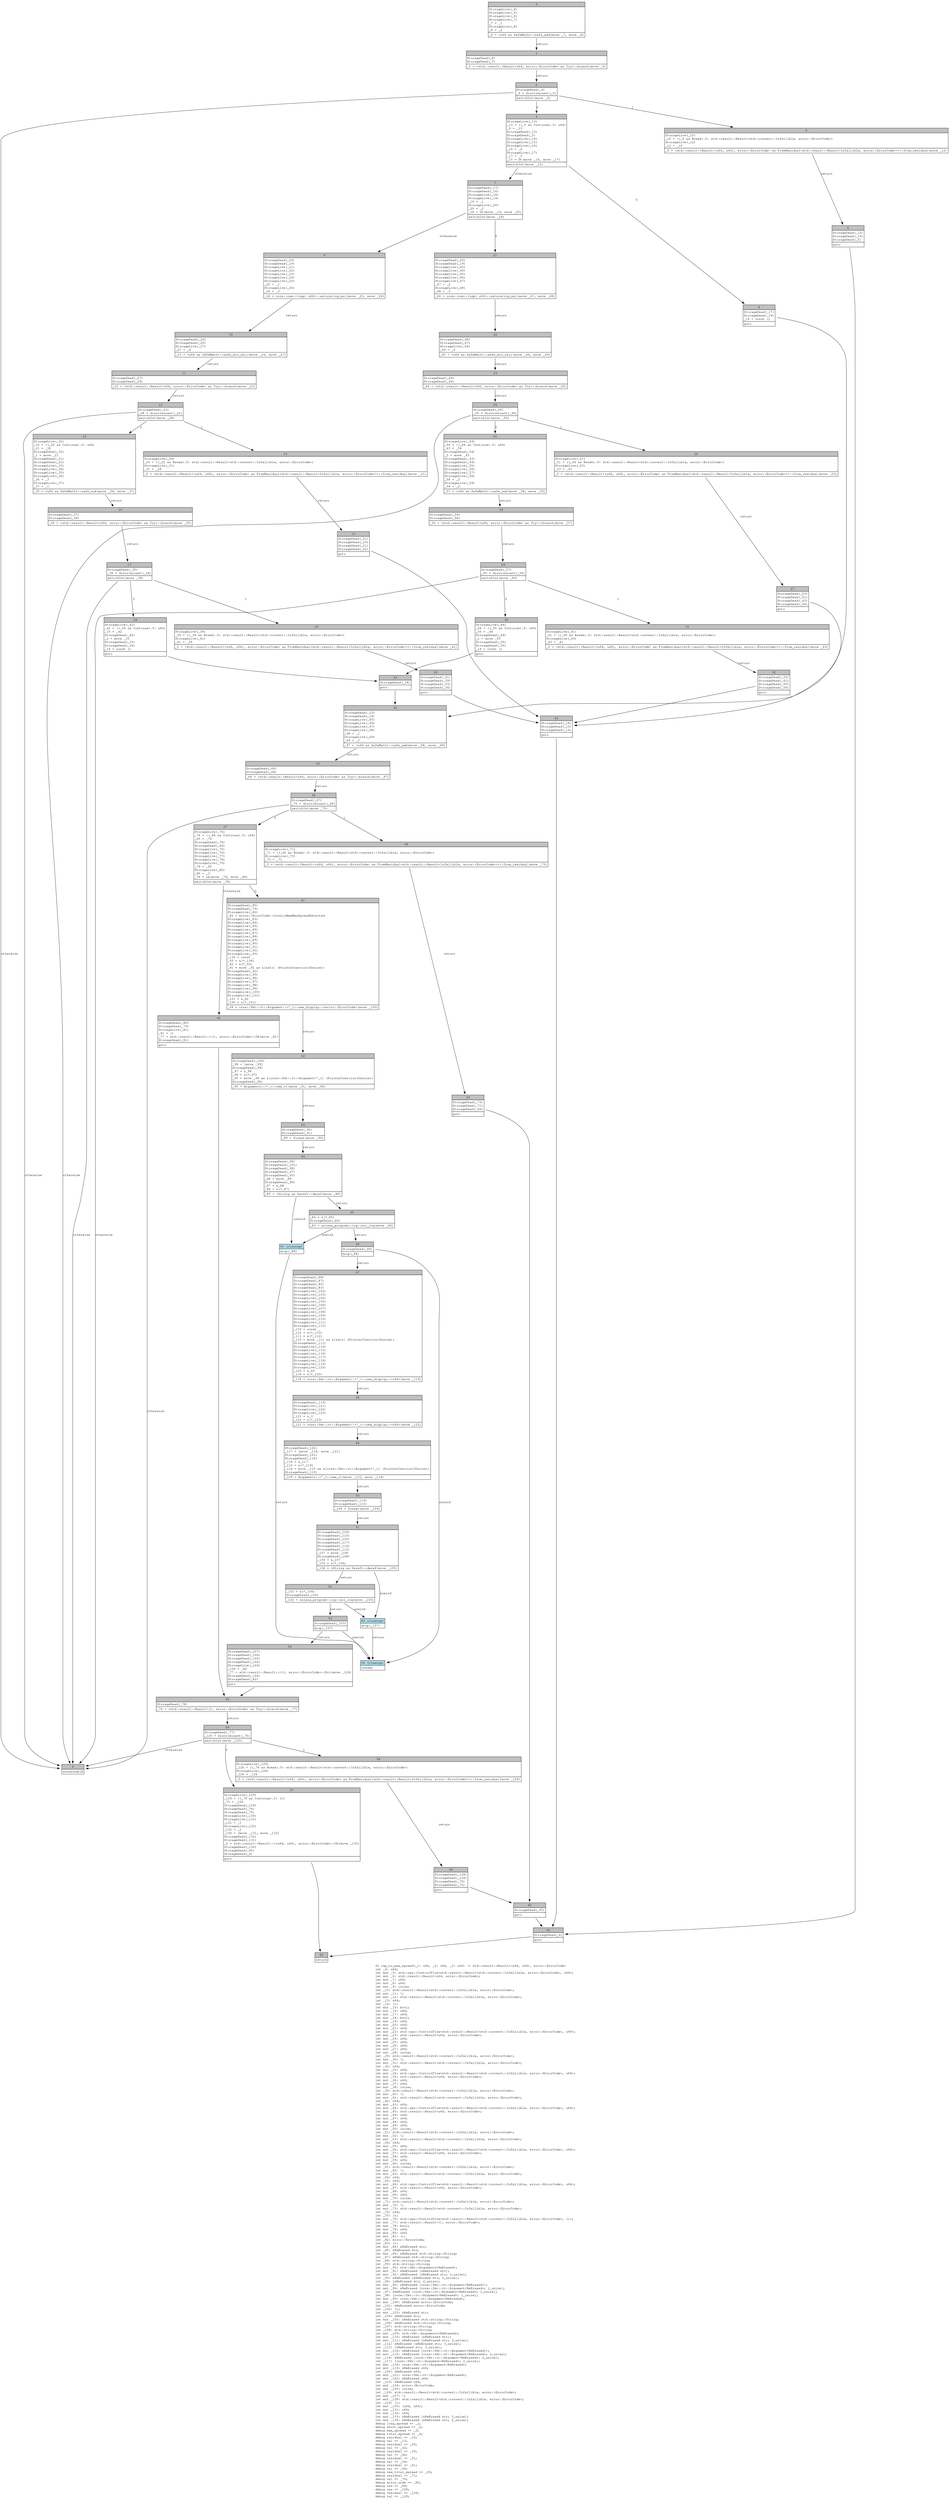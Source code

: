 digraph Mir_0_1866 {
    graph [fontname="Courier, monospace"];
    node [fontname="Courier, monospace"];
    edge [fontname="Courier, monospace"];
    label=<fn cap_to_max_spread(_1: u64, _2: u64, _3: u64) -&gt; std::result::Result&lt;(u64, u64), error::ErrorCode&gt;<br align="left"/>let _4: u64;<br align="left"/>let mut _5: std::ops::ControlFlow&lt;std::result::Result&lt;std::convert::Infallible, error::ErrorCode&gt;, u64&gt;;<br align="left"/>let mut _6: std::result::Result&lt;u64, error::ErrorCode&gt;;<br align="left"/>let mut _7: u64;<br align="left"/>let mut _8: u64;<br align="left"/>let mut _9: isize;<br align="left"/>let _10: std::result::Result&lt;std::convert::Infallible, error::ErrorCode&gt;;<br align="left"/>let mut _11: !;<br align="left"/>let mut _12: std::result::Result&lt;std::convert::Infallible, error::ErrorCode&gt;;<br align="left"/>let _13: u64;<br align="left"/>let _14: ();<br align="left"/>let mut _15: bool;<br align="left"/>let mut _16: u64;<br align="left"/>let mut _17: u64;<br align="left"/>let mut _18: bool;<br align="left"/>let mut _19: u64;<br align="left"/>let mut _20: u64;<br align="left"/>let mut _21: u64;<br align="left"/>let mut _22: std::ops::ControlFlow&lt;std::result::Result&lt;std::convert::Infallible, error::ErrorCode&gt;, u64&gt;;<br align="left"/>let mut _23: std::result::Result&lt;u64, error::ErrorCode&gt;;<br align="left"/>let mut _24: u64;<br align="left"/>let mut _25: u64;<br align="left"/>let mut _26: u64;<br align="left"/>let mut _27: u64;<br align="left"/>let mut _28: isize;<br align="left"/>let _29: std::result::Result&lt;std::convert::Infallible, error::ErrorCode&gt;;<br align="left"/>let mut _30: !;<br align="left"/>let mut _31: std::result::Result&lt;std::convert::Infallible, error::ErrorCode&gt;;<br align="left"/>let _32: u64;<br align="left"/>let mut _33: u64;<br align="left"/>let mut _34: std::ops::ControlFlow&lt;std::result::Result&lt;std::convert::Infallible, error::ErrorCode&gt;, u64&gt;;<br align="left"/>let mut _35: std::result::Result&lt;u64, error::ErrorCode&gt;;<br align="left"/>let mut _36: u64;<br align="left"/>let mut _37: u64;<br align="left"/>let mut _38: isize;<br align="left"/>let _39: std::result::Result&lt;std::convert::Infallible, error::ErrorCode&gt;;<br align="left"/>let mut _40: !;<br align="left"/>let mut _41: std::result::Result&lt;std::convert::Infallible, error::ErrorCode&gt;;<br align="left"/>let _42: u64;<br align="left"/>let mut _43: u64;<br align="left"/>let mut _44: std::ops::ControlFlow&lt;std::result::Result&lt;std::convert::Infallible, error::ErrorCode&gt;, u64&gt;;<br align="left"/>let mut _45: std::result::Result&lt;u64, error::ErrorCode&gt;;<br align="left"/>let mut _46: u64;<br align="left"/>let mut _47: u64;<br align="left"/>let mut _48: u64;<br align="left"/>let mut _49: u64;<br align="left"/>let mut _50: isize;<br align="left"/>let _51: std::result::Result&lt;std::convert::Infallible, error::ErrorCode&gt;;<br align="left"/>let mut _52: !;<br align="left"/>let mut _53: std::result::Result&lt;std::convert::Infallible, error::ErrorCode&gt;;<br align="left"/>let _54: u64;<br align="left"/>let mut _55: u64;<br align="left"/>let mut _56: std::ops::ControlFlow&lt;std::result::Result&lt;std::convert::Infallible, error::ErrorCode&gt;, u64&gt;;<br align="left"/>let mut _57: std::result::Result&lt;u64, error::ErrorCode&gt;;<br align="left"/>let mut _58: u64;<br align="left"/>let mut _59: u64;<br align="left"/>let mut _60: isize;<br align="left"/>let _61: std::result::Result&lt;std::convert::Infallible, error::ErrorCode&gt;;<br align="left"/>let mut _62: !;<br align="left"/>let mut _63: std::result::Result&lt;std::convert::Infallible, error::ErrorCode&gt;;<br align="left"/>let _64: u64;<br align="left"/>let _65: u64;<br align="left"/>let mut _66: std::ops::ControlFlow&lt;std::result::Result&lt;std::convert::Infallible, error::ErrorCode&gt;, u64&gt;;<br align="left"/>let mut _67: std::result::Result&lt;u64, error::ErrorCode&gt;;<br align="left"/>let mut _68: u64;<br align="left"/>let mut _69: u64;<br align="left"/>let mut _70: isize;<br align="left"/>let _71: std::result::Result&lt;std::convert::Infallible, error::ErrorCode&gt;;<br align="left"/>let mut _72: !;<br align="left"/>let mut _73: std::result::Result&lt;std::convert::Infallible, error::ErrorCode&gt;;<br align="left"/>let _74: u64;<br align="left"/>let _75: ();<br align="left"/>let mut _76: std::ops::ControlFlow&lt;std::result::Result&lt;std::convert::Infallible, error::ErrorCode&gt;, ()&gt;;<br align="left"/>let mut _77: std::result::Result&lt;(), error::ErrorCode&gt;;<br align="left"/>let mut _78: bool;<br align="left"/>let mut _79: u64;<br align="left"/>let mut _80: u64;<br align="left"/>let mut _81: ();<br align="left"/>let _82: error::ErrorCode;<br align="left"/>let _83: ();<br align="left"/>let mut _84: &amp;ReErased str;<br align="left"/>let _85: &amp;ReErased str;<br align="left"/>let mut _86: &amp;ReErased std::string::String;<br align="left"/>let _87: &amp;ReErased std::string::String;<br align="left"/>let _88: std::string::String;<br align="left"/>let _89: std::string::String;<br align="left"/>let mut _90: std::fmt::Arguments&lt;ReErased&gt;;<br align="left"/>let mut _91: &amp;ReErased [&amp;ReErased str];<br align="left"/>let mut _92: &amp;ReErased [&amp;ReErased str; 2_usize];<br align="left"/>let _93: &amp;ReErased [&amp;ReErased str; 2_usize];<br align="left"/>let _94: [&amp;ReErased str; 2_usize];<br align="left"/>let mut _95: &amp;ReErased [core::fmt::rt::Argument&lt;ReErased&gt;];<br align="left"/>let mut _96: &amp;ReErased [core::fmt::rt::Argument&lt;ReErased&gt;; 1_usize];<br align="left"/>let _97: &amp;ReErased [core::fmt::rt::Argument&lt;ReErased&gt;; 1_usize];<br align="left"/>let _98: [core::fmt::rt::Argument&lt;ReErased&gt;; 1_usize];<br align="left"/>let mut _99: core::fmt::rt::Argument&lt;ReErased&gt;;<br align="left"/>let mut _100: &amp;ReErased error::ErrorCode;<br align="left"/>let _101: &amp;ReErased error::ErrorCode;<br align="left"/>let _102: ();<br align="left"/>let mut _103: &amp;ReErased str;<br align="left"/>let _104: &amp;ReErased str;<br align="left"/>let mut _105: &amp;ReErased std::string::String;<br align="left"/>let _106: &amp;ReErased std::string::String;<br align="left"/>let _107: std::string::String;<br align="left"/>let _108: std::string::String;<br align="left"/>let mut _109: std::fmt::Arguments&lt;ReErased&gt;;<br align="left"/>let mut _110: &amp;ReErased [&amp;ReErased str];<br align="left"/>let mut _111: &amp;ReErased [&amp;ReErased str; 3_usize];<br align="left"/>let _112: &amp;ReErased [&amp;ReErased str; 3_usize];<br align="left"/>let _113: [&amp;ReErased str; 3_usize];<br align="left"/>let mut _114: &amp;ReErased [core::fmt::rt::Argument&lt;ReErased&gt;];<br align="left"/>let mut _115: &amp;ReErased [core::fmt::rt::Argument&lt;ReErased&gt;; 2_usize];<br align="left"/>let _116: &amp;ReErased [core::fmt::rt::Argument&lt;ReErased&gt;; 2_usize];<br align="left"/>let _117: [core::fmt::rt::Argument&lt;ReErased&gt;; 2_usize];<br align="left"/>let mut _118: core::fmt::rt::Argument&lt;ReErased&gt;;<br align="left"/>let mut _119: &amp;ReErased u64;<br align="left"/>let _120: &amp;ReErased u64;<br align="left"/>let mut _121: core::fmt::rt::Argument&lt;ReErased&gt;;<br align="left"/>let mut _122: &amp;ReErased u64;<br align="left"/>let _123: &amp;ReErased u64;<br align="left"/>let mut _124: error::ErrorCode;<br align="left"/>let mut _125: isize;<br align="left"/>let _126: std::result::Result&lt;std::convert::Infallible, error::ErrorCode&gt;;<br align="left"/>let mut _127: !;<br align="left"/>let mut _128: std::result::Result&lt;std::convert::Infallible, error::ErrorCode&gt;;<br align="left"/>let _129: ();<br align="left"/>let mut _130: (u64, u64);<br align="left"/>let mut _131: u64;<br align="left"/>let mut _132: u64;<br align="left"/>let mut _133: &amp;ReErased [&amp;ReErased str; 3_usize];<br align="left"/>let mut _134: &amp;ReErased [&amp;ReErased str; 2_usize];<br align="left"/>debug long_spread =&gt; _1;<br align="left"/>debug short_spread =&gt; _2;<br align="left"/>debug max_spread =&gt; _3;<br align="left"/>debug total_spread =&gt; _4;<br align="left"/>debug residual =&gt; _10;<br align="left"/>debug val =&gt; _13;<br align="left"/>debug residual =&gt; _29;<br align="left"/>debug val =&gt; _32;<br align="left"/>debug residual =&gt; _39;<br align="left"/>debug val =&gt; _42;<br align="left"/>debug residual =&gt; _51;<br align="left"/>debug val =&gt; _54;<br align="left"/>debug residual =&gt; _61;<br align="left"/>debug val =&gt; _64;<br align="left"/>debug new_total_spread =&gt; _65;<br align="left"/>debug residual =&gt; _71;<br align="left"/>debug val =&gt; _74;<br align="left"/>debug error_code =&gt; _82;<br align="left"/>debug res =&gt; _89;<br align="left"/>debug res =&gt; _108;<br align="left"/>debug residual =&gt; _126;<br align="left"/>debug val =&gt; _129;<br align="left"/>>;
    bb0__0_1866 [shape="none", label=<<table border="0" cellborder="1" cellspacing="0"><tr><td bgcolor="gray" align="center" colspan="1">0</td></tr><tr><td align="left" balign="left">StorageLive(_4)<br/>StorageLive(_5)<br/>StorageLive(_6)<br/>StorageLive(_7)<br/>_7 = _1<br/>StorageLive(_8)<br/>_8 = _2<br/></td></tr><tr><td align="left">_6 = &lt;u64 as SafeMath&gt;::safe_add(move _7, move _8)</td></tr></table>>];
    bb1__0_1866 [shape="none", label=<<table border="0" cellborder="1" cellspacing="0"><tr><td bgcolor="gray" align="center" colspan="1">1</td></tr><tr><td align="left" balign="left">StorageDead(_8)<br/>StorageDead(_7)<br/></td></tr><tr><td align="left">_5 = &lt;std::result::Result&lt;u64, error::ErrorCode&gt; as Try&gt;::branch(move _6)</td></tr></table>>];
    bb2__0_1866 [shape="none", label=<<table border="0" cellborder="1" cellspacing="0"><tr><td bgcolor="gray" align="center" colspan="1">2</td></tr><tr><td align="left" balign="left">StorageDead(_6)<br/>_9 = discriminant(_5)<br/></td></tr><tr><td align="left">switchInt(move _9)</td></tr></table>>];
    bb3__0_1866 [shape="none", label=<<table border="0" cellborder="1" cellspacing="0"><tr><td bgcolor="gray" align="center" colspan="1">3</td></tr><tr><td align="left" balign="left">StorageLive(_13)<br/>_13 = ((_5 as Continue).0: u64)<br/>_4 = _13<br/>StorageDead(_13)<br/>StorageDead(_5)<br/>StorageLive(_14)<br/>StorageLive(_15)<br/>StorageLive(_16)<br/>_16 = _4<br/>StorageLive(_17)<br/>_17 = _3<br/>_15 = Gt(move _16, move _17)<br/></td></tr><tr><td align="left">switchInt(move _15)</td></tr></table>>];
    bb4__0_1866 [shape="none", label=<<table border="0" cellborder="1" cellspacing="0"><tr><td bgcolor="gray" align="center" colspan="1">4</td></tr><tr><td align="left">unreachable</td></tr></table>>];
    bb5__0_1866 [shape="none", label=<<table border="0" cellborder="1" cellspacing="0"><tr><td bgcolor="gray" align="center" colspan="1">5</td></tr><tr><td align="left" balign="left">StorageLive(_10)<br/>_10 = ((_5 as Break).0: std::result::Result&lt;std::convert::Infallible, error::ErrorCode&gt;)<br/>StorageLive(_12)<br/>_12 = _10<br/></td></tr><tr><td align="left">_0 = &lt;std::result::Result&lt;(u64, u64), error::ErrorCode&gt; as FromResidual&lt;std::result::Result&lt;Infallible, error::ErrorCode&gt;&gt;&gt;::from_residual(move _12)</td></tr></table>>];
    bb6__0_1866 [shape="none", label=<<table border="0" cellborder="1" cellspacing="0"><tr><td bgcolor="gray" align="center" colspan="1">6</td></tr><tr><td align="left" balign="left">StorageDead(_12)<br/>StorageDead(_10)<br/>StorageDead(_5)<br/></td></tr><tr><td align="left">goto</td></tr></table>>];
    bb7__0_1866 [shape="none", label=<<table border="0" cellborder="1" cellspacing="0"><tr><td bgcolor="gray" align="center" colspan="1">7</td></tr><tr><td align="left" balign="left">StorageDead(_17)<br/>StorageDead(_16)<br/>StorageLive(_18)<br/>StorageLive(_19)<br/>_19 = _1<br/>StorageLive(_20)<br/>_20 = _2<br/>_18 = Gt(move _19, move _20)<br/></td></tr><tr><td align="left">switchInt(move _18)</td></tr></table>>];
    bb8__0_1866 [shape="none", label=<<table border="0" cellborder="1" cellspacing="0"><tr><td bgcolor="gray" align="center" colspan="1">8</td></tr><tr><td align="left" balign="left">StorageDead(_17)<br/>StorageDead(_16)<br/>_14 = const ()<br/></td></tr><tr><td align="left">goto</td></tr></table>>];
    bb9__0_1866 [shape="none", label=<<table border="0" cellborder="1" cellspacing="0"><tr><td bgcolor="gray" align="center" colspan="1">9</td></tr><tr><td align="left" balign="left">StorageDead(_20)<br/>StorageDead(_19)<br/>StorageLive(_21)<br/>StorageLive(_22)<br/>StorageLive(_23)<br/>StorageLive(_24)<br/>StorageLive(_25)<br/>_25 = _1<br/>StorageLive(_26)<br/>_26 = _3<br/></td></tr><tr><td align="left">_24 = core::num::&lt;impl u64&gt;::saturating_mul(move _25, move _26)</td></tr></table>>];
    bb10__0_1866 [shape="none", label=<<table border="0" cellborder="1" cellspacing="0"><tr><td bgcolor="gray" align="center" colspan="1">10</td></tr><tr><td align="left" balign="left">StorageDead(_26)<br/>StorageDead(_25)<br/>StorageLive(_27)<br/>_27 = _4<br/></td></tr><tr><td align="left">_23 = &lt;u64 as SafeMath&gt;::safe_div_ceil(move _24, move _27)</td></tr></table>>];
    bb11__0_1866 [shape="none", label=<<table border="0" cellborder="1" cellspacing="0"><tr><td bgcolor="gray" align="center" colspan="1">11</td></tr><tr><td align="left" balign="left">StorageDead(_27)<br/>StorageDead(_24)<br/></td></tr><tr><td align="left">_22 = &lt;std::result::Result&lt;u64, error::ErrorCode&gt; as Try&gt;::branch(move _23)</td></tr></table>>];
    bb12__0_1866 [shape="none", label=<<table border="0" cellborder="1" cellspacing="0"><tr><td bgcolor="gray" align="center" colspan="1">12</td></tr><tr><td align="left" balign="left">StorageDead(_23)<br/>_28 = discriminant(_22)<br/></td></tr><tr><td align="left">switchInt(move _28)</td></tr></table>>];
    bb13__0_1866 [shape="none", label=<<table border="0" cellborder="1" cellspacing="0"><tr><td bgcolor="gray" align="center" colspan="1">13</td></tr><tr><td align="left" balign="left">StorageLive(_32)<br/>_32 = ((_22 as Continue).0: u64)<br/>_21 = _32<br/>StorageDead(_32)<br/>_1 = move _21<br/>StorageDead(_21)<br/>StorageDead(_22)<br/>StorageLive(_33)<br/>StorageLive(_34)<br/>StorageLive(_35)<br/>StorageLive(_36)<br/>_36 = _3<br/>StorageLive(_37)<br/>_37 = _1<br/></td></tr><tr><td align="left">_35 = &lt;u64 as SafeMath&gt;::safe_sub(move _36, move _37)</td></tr></table>>];
    bb14__0_1866 [shape="none", label=<<table border="0" cellborder="1" cellspacing="0"><tr><td bgcolor="gray" align="center" colspan="1">14</td></tr><tr><td align="left" balign="left">StorageLive(_29)<br/>_29 = ((_22 as Break).0: std::result::Result&lt;std::convert::Infallible, error::ErrorCode&gt;)<br/>StorageLive(_31)<br/>_31 = _29<br/></td></tr><tr><td align="left">_0 = &lt;std::result::Result&lt;(u64, u64), error::ErrorCode&gt; as FromResidual&lt;std::result::Result&lt;Infallible, error::ErrorCode&gt;&gt;&gt;::from_residual(move _31)</td></tr></table>>];
    bb15__0_1866 [shape="none", label=<<table border="0" cellborder="1" cellspacing="0"><tr><td bgcolor="gray" align="center" colspan="1">15</td></tr><tr><td align="left" balign="left">StorageDead(_31)<br/>StorageDead(_29)<br/>StorageDead(_21)<br/>StorageDead(_22)<br/></td></tr><tr><td align="left">goto</td></tr></table>>];
    bb16__0_1866 [shape="none", label=<<table border="0" cellborder="1" cellspacing="0"><tr><td bgcolor="gray" align="center" colspan="1">16</td></tr><tr><td align="left" balign="left">StorageDead(_37)<br/>StorageDead(_36)<br/></td></tr><tr><td align="left">_34 = &lt;std::result::Result&lt;u64, error::ErrorCode&gt; as Try&gt;::branch(move _35)</td></tr></table>>];
    bb17__0_1866 [shape="none", label=<<table border="0" cellborder="1" cellspacing="0"><tr><td bgcolor="gray" align="center" colspan="1">17</td></tr><tr><td align="left" balign="left">StorageDead(_35)<br/>_38 = discriminant(_34)<br/></td></tr><tr><td align="left">switchInt(move _38)</td></tr></table>>];
    bb18__0_1866 [shape="none", label=<<table border="0" cellborder="1" cellspacing="0"><tr><td bgcolor="gray" align="center" colspan="1">18</td></tr><tr><td align="left" balign="left">StorageLive(_42)<br/>_42 = ((_34 as Continue).0: u64)<br/>_33 = _42<br/>StorageDead(_42)<br/>_2 = move _33<br/>StorageDead(_33)<br/>StorageDead(_34)<br/>_14 = const ()<br/></td></tr><tr><td align="left">goto</td></tr></table>>];
    bb19__0_1866 [shape="none", label=<<table border="0" cellborder="1" cellspacing="0"><tr><td bgcolor="gray" align="center" colspan="1">19</td></tr><tr><td align="left" balign="left">StorageLive(_39)<br/>_39 = ((_34 as Break).0: std::result::Result&lt;std::convert::Infallible, error::ErrorCode&gt;)<br/>StorageLive(_41)<br/>_41 = _39<br/></td></tr><tr><td align="left">_0 = &lt;std::result::Result&lt;(u64, u64), error::ErrorCode&gt; as FromResidual&lt;std::result::Result&lt;Infallible, error::ErrorCode&gt;&gt;&gt;::from_residual(move _41)</td></tr></table>>];
    bb20__0_1866 [shape="none", label=<<table border="0" cellborder="1" cellspacing="0"><tr><td bgcolor="gray" align="center" colspan="1">20</td></tr><tr><td align="left" balign="left">StorageDead(_41)<br/>StorageDead(_39)<br/>StorageDead(_33)<br/>StorageDead(_34)<br/></td></tr><tr><td align="left">goto</td></tr></table>>];
    bb21__0_1866 [shape="none", label=<<table border="0" cellborder="1" cellspacing="0"><tr><td bgcolor="gray" align="center" colspan="1">21</td></tr><tr><td align="left" balign="left">StorageDead(_20)<br/>StorageDead(_19)<br/>StorageLive(_43)<br/>StorageLive(_44)<br/>StorageLive(_45)<br/>StorageLive(_46)<br/>StorageLive(_47)<br/>_47 = _2<br/>StorageLive(_48)<br/>_48 = _3<br/></td></tr><tr><td align="left">_46 = core::num::&lt;impl u64&gt;::saturating_mul(move _47, move _48)</td></tr></table>>];
    bb22__0_1866 [shape="none", label=<<table border="0" cellborder="1" cellspacing="0"><tr><td bgcolor="gray" align="center" colspan="1">22</td></tr><tr><td align="left" balign="left">StorageDead(_48)<br/>StorageDead(_47)<br/>StorageLive(_49)<br/>_49 = _4<br/></td></tr><tr><td align="left">_45 = &lt;u64 as SafeMath&gt;::safe_div_ceil(move _46, move _49)</td></tr></table>>];
    bb23__0_1866 [shape="none", label=<<table border="0" cellborder="1" cellspacing="0"><tr><td bgcolor="gray" align="center" colspan="1">23</td></tr><tr><td align="left" balign="left">StorageDead(_49)<br/>StorageDead(_46)<br/></td></tr><tr><td align="left">_44 = &lt;std::result::Result&lt;u64, error::ErrorCode&gt; as Try&gt;::branch(move _45)</td></tr></table>>];
    bb24__0_1866 [shape="none", label=<<table border="0" cellborder="1" cellspacing="0"><tr><td bgcolor="gray" align="center" colspan="1">24</td></tr><tr><td align="left" balign="left">StorageDead(_45)<br/>_50 = discriminant(_44)<br/></td></tr><tr><td align="left">switchInt(move _50)</td></tr></table>>];
    bb25__0_1866 [shape="none", label=<<table border="0" cellborder="1" cellspacing="0"><tr><td bgcolor="gray" align="center" colspan="1">25</td></tr><tr><td align="left" balign="left">StorageLive(_54)<br/>_54 = ((_44 as Continue).0: u64)<br/>_43 = _54<br/>StorageDead(_54)<br/>_2 = move _43<br/>StorageDead(_43)<br/>StorageDead(_44)<br/>StorageLive(_55)<br/>StorageLive(_56)<br/>StorageLive(_57)<br/>StorageLive(_58)<br/>_58 = _3<br/>StorageLive(_59)<br/>_59 = _2<br/></td></tr><tr><td align="left">_57 = &lt;u64 as SafeMath&gt;::safe_sub(move _58, move _59)</td></tr></table>>];
    bb26__0_1866 [shape="none", label=<<table border="0" cellborder="1" cellspacing="0"><tr><td bgcolor="gray" align="center" colspan="1">26</td></tr><tr><td align="left" balign="left">StorageLive(_51)<br/>_51 = ((_44 as Break).0: std::result::Result&lt;std::convert::Infallible, error::ErrorCode&gt;)<br/>StorageLive(_53)<br/>_53 = _51<br/></td></tr><tr><td align="left">_0 = &lt;std::result::Result&lt;(u64, u64), error::ErrorCode&gt; as FromResidual&lt;std::result::Result&lt;Infallible, error::ErrorCode&gt;&gt;&gt;::from_residual(move _53)</td></tr></table>>];
    bb27__0_1866 [shape="none", label=<<table border="0" cellborder="1" cellspacing="0"><tr><td bgcolor="gray" align="center" colspan="1">27</td></tr><tr><td align="left" balign="left">StorageDead(_53)<br/>StorageDead(_51)<br/>StorageDead(_43)<br/>StorageDead(_44)<br/></td></tr><tr><td align="left">goto</td></tr></table>>];
    bb28__0_1866 [shape="none", label=<<table border="0" cellborder="1" cellspacing="0"><tr><td bgcolor="gray" align="center" colspan="1">28</td></tr><tr><td align="left" balign="left">StorageDead(_59)<br/>StorageDead(_58)<br/></td></tr><tr><td align="left">_56 = &lt;std::result::Result&lt;u64, error::ErrorCode&gt; as Try&gt;::branch(move _57)</td></tr></table>>];
    bb29__0_1866 [shape="none", label=<<table border="0" cellborder="1" cellspacing="0"><tr><td bgcolor="gray" align="center" colspan="1">29</td></tr><tr><td align="left" balign="left">StorageDead(_57)<br/>_60 = discriminant(_56)<br/></td></tr><tr><td align="left">switchInt(move _60)</td></tr></table>>];
    bb30__0_1866 [shape="none", label=<<table border="0" cellborder="1" cellspacing="0"><tr><td bgcolor="gray" align="center" colspan="1">30</td></tr><tr><td align="left" balign="left">StorageLive(_64)<br/>_64 = ((_56 as Continue).0: u64)<br/>_55 = _64<br/>StorageDead(_64)<br/>_1 = move _55<br/>StorageDead(_55)<br/>StorageDead(_56)<br/>_14 = const ()<br/></td></tr><tr><td align="left">goto</td></tr></table>>];
    bb31__0_1866 [shape="none", label=<<table border="0" cellborder="1" cellspacing="0"><tr><td bgcolor="gray" align="center" colspan="1">31</td></tr><tr><td align="left" balign="left">StorageLive(_61)<br/>_61 = ((_56 as Break).0: std::result::Result&lt;std::convert::Infallible, error::ErrorCode&gt;)<br/>StorageLive(_63)<br/>_63 = _61<br/></td></tr><tr><td align="left">_0 = &lt;std::result::Result&lt;(u64, u64), error::ErrorCode&gt; as FromResidual&lt;std::result::Result&lt;Infallible, error::ErrorCode&gt;&gt;&gt;::from_residual(move _63)</td></tr></table>>];
    bb32__0_1866 [shape="none", label=<<table border="0" cellborder="1" cellspacing="0"><tr><td bgcolor="gray" align="center" colspan="1">32</td></tr><tr><td align="left" balign="left">StorageDead(_63)<br/>StorageDead(_61)<br/>StorageDead(_55)<br/>StorageDead(_56)<br/></td></tr><tr><td align="left">goto</td></tr></table>>];
    bb33__0_1866 [shape="none", label=<<table border="0" cellborder="1" cellspacing="0"><tr><td bgcolor="gray" align="center" colspan="1">33</td></tr><tr><td align="left" balign="left">StorageDead(_18)<br/></td></tr><tr><td align="left">goto</td></tr></table>>];
    bb34__0_1866 [shape="none", label=<<table border="0" cellborder="1" cellspacing="0"><tr><td bgcolor="gray" align="center" colspan="1">34</td></tr><tr><td align="left" balign="left">StorageDead(_15)<br/>StorageDead(_14)<br/>StorageLive(_65)<br/>StorageLive(_66)<br/>StorageLive(_67)<br/>StorageLive(_68)<br/>_68 = _1<br/>StorageLive(_69)<br/>_69 = _2<br/></td></tr><tr><td align="left">_67 = &lt;u64 as SafeMath&gt;::safe_add(move _68, move _69)</td></tr></table>>];
    bb35__0_1866 [shape="none", label=<<table border="0" cellborder="1" cellspacing="0"><tr><td bgcolor="gray" align="center" colspan="1">35</td></tr><tr><td align="left" balign="left">StorageDead(_69)<br/>StorageDead(_68)<br/></td></tr><tr><td align="left">_66 = &lt;std::result::Result&lt;u64, error::ErrorCode&gt; as Try&gt;::branch(move _67)</td></tr></table>>];
    bb36__0_1866 [shape="none", label=<<table border="0" cellborder="1" cellspacing="0"><tr><td bgcolor="gray" align="center" colspan="1">36</td></tr><tr><td align="left" balign="left">StorageDead(_67)<br/>_70 = discriminant(_66)<br/></td></tr><tr><td align="left">switchInt(move _70)</td></tr></table>>];
    bb37__0_1866 [shape="none", label=<<table border="0" cellborder="1" cellspacing="0"><tr><td bgcolor="gray" align="center" colspan="1">37</td></tr><tr><td align="left" balign="left">StorageLive(_74)<br/>_74 = ((_66 as Continue).0: u64)<br/>_65 = _74<br/>StorageDead(_74)<br/>StorageDead(_66)<br/>StorageLive(_75)<br/>StorageLive(_76)<br/>StorageLive(_77)<br/>StorageLive(_78)<br/>StorageLive(_79)<br/>_79 = _65<br/>StorageLive(_80)<br/>_80 = _3<br/>_78 = Le(move _79, move _80)<br/></td></tr><tr><td align="left">switchInt(move _78)</td></tr></table>>];
    bb38__0_1866 [shape="none", label=<<table border="0" cellborder="1" cellspacing="0"><tr><td bgcolor="gray" align="center" colspan="1">38</td></tr><tr><td align="left" balign="left">StorageLive(_71)<br/>_71 = ((_66 as Break).0: std::result::Result&lt;std::convert::Infallible, error::ErrorCode&gt;)<br/>StorageLive(_73)<br/>_73 = _71<br/></td></tr><tr><td align="left">_0 = &lt;std::result::Result&lt;(u64, u64), error::ErrorCode&gt; as FromResidual&lt;std::result::Result&lt;Infallible, error::ErrorCode&gt;&gt;&gt;::from_residual(move _73)</td></tr></table>>];
    bb39__0_1866 [shape="none", label=<<table border="0" cellborder="1" cellspacing="0"><tr><td bgcolor="gray" align="center" colspan="1">39</td></tr><tr><td align="left" balign="left">StorageDead(_73)<br/>StorageDead(_71)<br/>StorageDead(_66)<br/></td></tr><tr><td align="left">goto</td></tr></table>>];
    bb40__0_1866 [shape="none", label=<<table border="0" cellborder="1" cellspacing="0"><tr><td bgcolor="gray" align="center" colspan="1">40</td></tr><tr><td align="left" balign="left">StorageDead(_80)<br/>StorageDead(_79)<br/>StorageLive(_81)<br/>_81 = ()<br/>_77 = std::result::Result::&lt;(), error::ErrorCode&gt;::Ok(move _81)<br/>StorageDead(_81)<br/></td></tr><tr><td align="left">goto</td></tr></table>>];
    bb41__0_1866 [shape="none", label=<<table border="0" cellborder="1" cellspacing="0"><tr><td bgcolor="gray" align="center" colspan="1">41</td></tr><tr><td align="left" balign="left">StorageDead(_80)<br/>StorageDead(_79)<br/>StorageLive(_82)<br/>_82 = error::ErrorCode::InvalidAmmMaxSpreadDetected<br/>StorageLive(_83)<br/>StorageLive(_84)<br/>StorageLive(_85)<br/>StorageLive(_86)<br/>StorageLive(_87)<br/>StorageLive(_88)<br/>StorageLive(_89)<br/>StorageLive(_90)<br/>StorageLive(_91)<br/>StorageLive(_92)<br/>StorageLive(_93)<br/>_134 = const _<br/>_93 = &amp;(*_134)<br/>_92 = &amp;(*_93)<br/>_91 = move _92 as &amp;[&amp;str] (PointerCoercion(Unsize))<br/>StorageDead(_92)<br/>StorageLive(_95)<br/>StorageLive(_96)<br/>StorageLive(_97)<br/>StorageLive(_98)<br/>StorageLive(_99)<br/>StorageLive(_100)<br/>StorageLive(_101)<br/>_101 = &amp;_82<br/>_100 = &amp;(*_101)<br/></td></tr><tr><td align="left">_99 = core::fmt::rt::Argument::&lt;'_&gt;::new_display::&lt;error::ErrorCode&gt;(move _100)</td></tr></table>>];
    bb42__0_1866 [shape="none", label=<<table border="0" cellborder="1" cellspacing="0"><tr><td bgcolor="gray" align="center" colspan="1">42</td></tr><tr><td align="left" balign="left">StorageDead(_100)<br/>_98 = [move _99]<br/>StorageDead(_99)<br/>_97 = &amp;_98<br/>_96 = &amp;(*_97)<br/>_95 = move _96 as &amp;[core::fmt::rt::Argument&lt;'_&gt;] (PointerCoercion(Unsize))<br/>StorageDead(_96)<br/></td></tr><tr><td align="left">_90 = Arguments::&lt;'_&gt;::new_v1(move _91, move _95)</td></tr></table>>];
    bb43__0_1866 [shape="none", label=<<table border="0" cellborder="1" cellspacing="0"><tr><td bgcolor="gray" align="center" colspan="1">43</td></tr><tr><td align="left" balign="left">StorageDead(_95)<br/>StorageDead(_91)<br/></td></tr><tr><td align="left">_89 = format(move _90)</td></tr></table>>];
    bb44__0_1866 [shape="none", label=<<table border="0" cellborder="1" cellspacing="0"><tr><td bgcolor="gray" align="center" colspan="1">44</td></tr><tr><td align="left" balign="left">StorageDead(_90)<br/>StorageDead(_101)<br/>StorageDead(_98)<br/>StorageDead(_97)<br/>StorageDead(_93)<br/>_88 = move _89<br/>StorageDead(_89)<br/>_87 = &amp;_88<br/>_86 = &amp;(*_87)<br/></td></tr><tr><td align="left">_85 = &lt;String as Deref&gt;::deref(move _86)</td></tr></table>>];
    bb45__0_1866 [shape="none", label=<<table border="0" cellborder="1" cellspacing="0"><tr><td bgcolor="gray" align="center" colspan="1">45</td></tr><tr><td align="left" balign="left">_84 = &amp;(*_85)<br/>StorageDead(_86)<br/></td></tr><tr><td align="left">_83 = solana_program::log::sol_log(move _84)</td></tr></table>>];
    bb46__0_1866 [shape="none", label=<<table border="0" cellborder="1" cellspacing="0"><tr><td bgcolor="gray" align="center" colspan="1">46</td></tr><tr><td align="left" balign="left">StorageDead(_84)<br/></td></tr><tr><td align="left">drop(_88)</td></tr></table>>];
    bb47__0_1866 [shape="none", label=<<table border="0" cellborder="1" cellspacing="0"><tr><td bgcolor="gray" align="center" colspan="1">47</td></tr><tr><td align="left" balign="left">StorageDead(_88)<br/>StorageDead(_87)<br/>StorageDead(_85)<br/>StorageDead(_83)<br/>StorageLive(_102)<br/>StorageLive(_103)<br/>StorageLive(_104)<br/>StorageLive(_105)<br/>StorageLive(_106)<br/>StorageLive(_107)<br/>StorageLive(_108)<br/>StorageLive(_109)<br/>StorageLive(_110)<br/>StorageLive(_111)<br/>StorageLive(_112)<br/>_133 = const _<br/>_112 = &amp;(*_133)<br/>_111 = &amp;(*_112)<br/>_110 = move _111 as &amp;[&amp;str] (PointerCoercion(Unsize))<br/>StorageDead(_111)<br/>StorageLive(_114)<br/>StorageLive(_115)<br/>StorageLive(_116)<br/>StorageLive(_117)<br/>StorageLive(_118)<br/>StorageLive(_119)<br/>StorageLive(_120)<br/>_120 = &amp;_65<br/>_119 = &amp;(*_120)<br/></td></tr><tr><td align="left">_118 = core::fmt::rt::Argument::&lt;'_&gt;::new_display::&lt;u64&gt;(move _119)</td></tr></table>>];
    bb48__0_1866 [shape="none", label=<<table border="0" cellborder="1" cellspacing="0"><tr><td bgcolor="gray" align="center" colspan="1">48</td></tr><tr><td align="left" balign="left">StorageDead(_119)<br/>StorageLive(_121)<br/>StorageLive(_122)<br/>StorageLive(_123)<br/>_123 = &amp;_3<br/>_122 = &amp;(*_123)<br/></td></tr><tr><td align="left">_121 = core::fmt::rt::Argument::&lt;'_&gt;::new_display::&lt;u64&gt;(move _122)</td></tr></table>>];
    bb49__0_1866 [shape="none", label=<<table border="0" cellborder="1" cellspacing="0"><tr><td bgcolor="gray" align="center" colspan="1">49</td></tr><tr><td align="left" balign="left">StorageDead(_122)<br/>_117 = [move _118, move _121]<br/>StorageDead(_121)<br/>StorageDead(_118)<br/>_116 = &amp;_117<br/>_115 = &amp;(*_116)<br/>_114 = move _115 as &amp;[core::fmt::rt::Argument&lt;'_&gt;] (PointerCoercion(Unsize))<br/>StorageDead(_115)<br/></td></tr><tr><td align="left">_109 = Arguments::&lt;'_&gt;::new_v1(move _110, move _114)</td></tr></table>>];
    bb50__0_1866 [shape="none", label=<<table border="0" cellborder="1" cellspacing="0"><tr><td bgcolor="gray" align="center" colspan="1">50</td></tr><tr><td align="left" balign="left">StorageDead(_114)<br/>StorageDead(_110)<br/></td></tr><tr><td align="left">_108 = format(move _109)</td></tr></table>>];
    bb51__0_1866 [shape="none", label=<<table border="0" cellborder="1" cellspacing="0"><tr><td bgcolor="gray" align="center" colspan="1">51</td></tr><tr><td align="left" balign="left">StorageDead(_109)<br/>StorageDead(_123)<br/>StorageDead(_120)<br/>StorageDead(_117)<br/>StorageDead(_116)<br/>StorageDead(_112)<br/>_107 = move _108<br/>StorageDead(_108)<br/>_106 = &amp;_107<br/>_105 = &amp;(*_106)<br/></td></tr><tr><td align="left">_104 = &lt;String as Deref&gt;::deref(move _105)</td></tr></table>>];
    bb52__0_1866 [shape="none", label=<<table border="0" cellborder="1" cellspacing="0"><tr><td bgcolor="gray" align="center" colspan="1">52</td></tr><tr><td align="left" balign="left">_103 = &amp;(*_104)<br/>StorageDead(_105)<br/></td></tr><tr><td align="left">_102 = solana_program::log::sol_log(move _103)</td></tr></table>>];
    bb53__0_1866 [shape="none", label=<<table border="0" cellborder="1" cellspacing="0"><tr><td bgcolor="gray" align="center" colspan="1">53</td></tr><tr><td align="left" balign="left">StorageDead(_103)<br/></td></tr><tr><td align="left">drop(_107)</td></tr></table>>];
    bb54__0_1866 [shape="none", label=<<table border="0" cellborder="1" cellspacing="0"><tr><td bgcolor="gray" align="center" colspan="1">54</td></tr><tr><td align="left" balign="left">StorageDead(_107)<br/>StorageDead(_106)<br/>StorageDead(_104)<br/>StorageDead(_102)<br/>StorageLive(_124)<br/>_124 = _82<br/>_77 = std::result::Result::&lt;(), error::ErrorCode&gt;::Err(move _124)<br/>StorageDead(_124)<br/>StorageDead(_82)<br/></td></tr><tr><td align="left">goto</td></tr></table>>];
    bb55__0_1866 [shape="none", label=<<table border="0" cellborder="1" cellspacing="0"><tr><td bgcolor="gray" align="center" colspan="1">55</td></tr><tr><td align="left" balign="left">StorageDead(_78)<br/></td></tr><tr><td align="left">_76 = &lt;std::result::Result&lt;(), error::ErrorCode&gt; as Try&gt;::branch(move _77)</td></tr></table>>];
    bb56__0_1866 [shape="none", label=<<table border="0" cellborder="1" cellspacing="0"><tr><td bgcolor="gray" align="center" colspan="1">56</td></tr><tr><td align="left" balign="left">StorageDead(_77)<br/>_125 = discriminant(_76)<br/></td></tr><tr><td align="left">switchInt(move _125)</td></tr></table>>];
    bb57__0_1866 [shape="none", label=<<table border="0" cellborder="1" cellspacing="0"><tr><td bgcolor="gray" align="center" colspan="1">57</td></tr><tr><td align="left" balign="left">StorageLive(_129)<br/>_129 = ((_76 as Continue).0: ())<br/>_75 = _129<br/>StorageDead(_129)<br/>StorageDead(_76)<br/>StorageDead(_75)<br/>StorageLive(_130)<br/>StorageLive(_131)<br/>_131 = _1<br/>StorageLive(_132)<br/>_132 = _2<br/>_130 = (move _131, move _132)<br/>StorageDead(_132)<br/>StorageDead(_131)<br/>_0 = std::result::Result::&lt;(u64, u64), error::ErrorCode&gt;::Ok(move _130)<br/>StorageDead(_130)<br/>StorageDead(_65)<br/>StorageDead(_4)<br/></td></tr><tr><td align="left">goto</td></tr></table>>];
    bb58__0_1866 [shape="none", label=<<table border="0" cellborder="1" cellspacing="0"><tr><td bgcolor="gray" align="center" colspan="1">58</td></tr><tr><td align="left" balign="left">StorageLive(_126)<br/>_126 = ((_76 as Break).0: std::result::Result&lt;std::convert::Infallible, error::ErrorCode&gt;)<br/>StorageLive(_128)<br/>_128 = _126<br/></td></tr><tr><td align="left">_0 = &lt;std::result::Result&lt;(u64, u64), error::ErrorCode&gt; as FromResidual&lt;std::result::Result&lt;Infallible, error::ErrorCode&gt;&gt;&gt;::from_residual(move _128)</td></tr></table>>];
    bb59__0_1866 [shape="none", label=<<table border="0" cellborder="1" cellspacing="0"><tr><td bgcolor="gray" align="center" colspan="1">59</td></tr><tr><td align="left" balign="left">StorageDead(_128)<br/>StorageDead(_126)<br/>StorageDead(_76)<br/>StorageDead(_75)<br/></td></tr><tr><td align="left">goto</td></tr></table>>];
    bb60__0_1866 [shape="none", label=<<table border="0" cellborder="1" cellspacing="0"><tr><td bgcolor="gray" align="center" colspan="1">60</td></tr><tr><td align="left" balign="left">StorageDead(_65)<br/></td></tr><tr><td align="left">goto</td></tr></table>>];
    bb61__0_1866 [shape="none", label=<<table border="0" cellborder="1" cellspacing="0"><tr><td bgcolor="gray" align="center" colspan="1">61</td></tr><tr><td align="left" balign="left">StorageDead(_18)<br/>StorageDead(_15)<br/>StorageDead(_14)<br/></td></tr><tr><td align="left">goto</td></tr></table>>];
    bb62__0_1866 [shape="none", label=<<table border="0" cellborder="1" cellspacing="0"><tr><td bgcolor="gray" align="center" colspan="1">62</td></tr><tr><td align="left" balign="left">StorageDead(_4)<br/></td></tr><tr><td align="left">goto</td></tr></table>>];
    bb63__0_1866 [shape="none", label=<<table border="0" cellborder="1" cellspacing="0"><tr><td bgcolor="gray" align="center" colspan="1">63</td></tr><tr><td align="left">return</td></tr></table>>];
    bb64__0_1866 [shape="none", label=<<table border="0" cellborder="1" cellspacing="0"><tr><td bgcolor="lightblue" align="center" colspan="1">64 (cleanup)</td></tr><tr><td align="left">drop(_107)</td></tr></table>>];
    bb65__0_1866 [shape="none", label=<<table border="0" cellborder="1" cellspacing="0"><tr><td bgcolor="lightblue" align="center" colspan="1">65 (cleanup)</td></tr><tr><td align="left">drop(_88)</td></tr></table>>];
    bb66__0_1866 [shape="none", label=<<table border="0" cellborder="1" cellspacing="0"><tr><td bgcolor="lightblue" align="center" colspan="1">66 (cleanup)</td></tr><tr><td align="left">resume</td></tr></table>>];
    bb0__0_1866 -> bb1__0_1866 [label="return"];
    bb1__0_1866 -> bb2__0_1866 [label="return"];
    bb2__0_1866 -> bb3__0_1866 [label="0"];
    bb2__0_1866 -> bb5__0_1866 [label="1"];
    bb2__0_1866 -> bb4__0_1866 [label="otherwise"];
    bb3__0_1866 -> bb8__0_1866 [label="0"];
    bb3__0_1866 -> bb7__0_1866 [label="otherwise"];
    bb5__0_1866 -> bb6__0_1866 [label="return"];
    bb6__0_1866 -> bb62__0_1866 [label=""];
    bb7__0_1866 -> bb21__0_1866 [label="0"];
    bb7__0_1866 -> bb9__0_1866 [label="otherwise"];
    bb8__0_1866 -> bb34__0_1866 [label=""];
    bb9__0_1866 -> bb10__0_1866 [label="return"];
    bb10__0_1866 -> bb11__0_1866 [label="return"];
    bb11__0_1866 -> bb12__0_1866 [label="return"];
    bb12__0_1866 -> bb13__0_1866 [label="0"];
    bb12__0_1866 -> bb14__0_1866 [label="1"];
    bb12__0_1866 -> bb4__0_1866 [label="otherwise"];
    bb13__0_1866 -> bb16__0_1866 [label="return"];
    bb14__0_1866 -> bb15__0_1866 [label="return"];
    bb15__0_1866 -> bb61__0_1866 [label=""];
    bb16__0_1866 -> bb17__0_1866 [label="return"];
    bb17__0_1866 -> bb18__0_1866 [label="0"];
    bb17__0_1866 -> bb19__0_1866 [label="1"];
    bb17__0_1866 -> bb4__0_1866 [label="otherwise"];
    bb18__0_1866 -> bb33__0_1866 [label=""];
    bb19__0_1866 -> bb20__0_1866 [label="return"];
    bb20__0_1866 -> bb61__0_1866 [label=""];
    bb21__0_1866 -> bb22__0_1866 [label="return"];
    bb22__0_1866 -> bb23__0_1866 [label="return"];
    bb23__0_1866 -> bb24__0_1866 [label="return"];
    bb24__0_1866 -> bb25__0_1866 [label="0"];
    bb24__0_1866 -> bb26__0_1866 [label="1"];
    bb24__0_1866 -> bb4__0_1866 [label="otherwise"];
    bb25__0_1866 -> bb28__0_1866 [label="return"];
    bb26__0_1866 -> bb27__0_1866 [label="return"];
    bb27__0_1866 -> bb61__0_1866 [label=""];
    bb28__0_1866 -> bb29__0_1866 [label="return"];
    bb29__0_1866 -> bb30__0_1866 [label="0"];
    bb29__0_1866 -> bb31__0_1866 [label="1"];
    bb29__0_1866 -> bb4__0_1866 [label="otherwise"];
    bb30__0_1866 -> bb33__0_1866 [label=""];
    bb31__0_1866 -> bb32__0_1866 [label="return"];
    bb32__0_1866 -> bb61__0_1866 [label=""];
    bb33__0_1866 -> bb34__0_1866 [label=""];
    bb34__0_1866 -> bb35__0_1866 [label="return"];
    bb35__0_1866 -> bb36__0_1866 [label="return"];
    bb36__0_1866 -> bb37__0_1866 [label="0"];
    bb36__0_1866 -> bb38__0_1866 [label="1"];
    bb36__0_1866 -> bb4__0_1866 [label="otherwise"];
    bb37__0_1866 -> bb41__0_1866 [label="0"];
    bb37__0_1866 -> bb40__0_1866 [label="otherwise"];
    bb38__0_1866 -> bb39__0_1866 [label="return"];
    bb39__0_1866 -> bb60__0_1866 [label=""];
    bb40__0_1866 -> bb55__0_1866 [label=""];
    bb41__0_1866 -> bb42__0_1866 [label="return"];
    bb42__0_1866 -> bb43__0_1866 [label="return"];
    bb43__0_1866 -> bb44__0_1866 [label="return"];
    bb44__0_1866 -> bb45__0_1866 [label="return"];
    bb44__0_1866 -> bb65__0_1866 [label="unwind"];
    bb45__0_1866 -> bb46__0_1866 [label="return"];
    bb45__0_1866 -> bb65__0_1866 [label="unwind"];
    bb46__0_1866 -> bb47__0_1866 [label="return"];
    bb46__0_1866 -> bb66__0_1866 [label="unwind"];
    bb47__0_1866 -> bb48__0_1866 [label="return"];
    bb48__0_1866 -> bb49__0_1866 [label="return"];
    bb49__0_1866 -> bb50__0_1866 [label="return"];
    bb50__0_1866 -> bb51__0_1866 [label="return"];
    bb51__0_1866 -> bb52__0_1866 [label="return"];
    bb51__0_1866 -> bb64__0_1866 [label="unwind"];
    bb52__0_1866 -> bb53__0_1866 [label="return"];
    bb52__0_1866 -> bb64__0_1866 [label="unwind"];
    bb53__0_1866 -> bb54__0_1866 [label="return"];
    bb53__0_1866 -> bb66__0_1866 [label="unwind"];
    bb54__0_1866 -> bb55__0_1866 [label=""];
    bb55__0_1866 -> bb56__0_1866 [label="return"];
    bb56__0_1866 -> bb57__0_1866 [label="0"];
    bb56__0_1866 -> bb58__0_1866 [label="1"];
    bb56__0_1866 -> bb4__0_1866 [label="otherwise"];
    bb57__0_1866 -> bb63__0_1866 [label=""];
    bb58__0_1866 -> bb59__0_1866 [label="return"];
    bb59__0_1866 -> bb60__0_1866 [label=""];
    bb60__0_1866 -> bb62__0_1866 [label=""];
    bb61__0_1866 -> bb62__0_1866 [label=""];
    bb62__0_1866 -> bb63__0_1866 [label=""];
    bb64__0_1866 -> bb66__0_1866 [label="return"];
    bb65__0_1866 -> bb66__0_1866 [label="return"];
}
